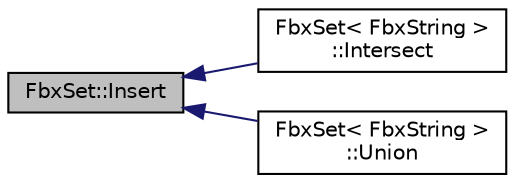 digraph "FbxSet::Insert"
{
  edge [fontname="Helvetica",fontsize="10",labelfontname="Helvetica",labelfontsize="10"];
  node [fontname="Helvetica",fontsize="10",shape=record];
  rankdir="LR";
  Node32 [label="FbxSet::Insert",height=0.2,width=0.4,color="black", fillcolor="grey75", style="filled", fontcolor="black"];
  Node32 -> Node33 [dir="back",color="midnightblue",fontsize="10",style="solid",fontname="Helvetica"];
  Node33 [label="FbxSet\< FbxString \>\l::Intersect",height=0.2,width=0.4,color="black", fillcolor="white", style="filled",URL="$class_fbx_set.html#abea1a48c480a2f3ac236f8ff198fc2ce"];
  Node32 -> Node34 [dir="back",color="midnightblue",fontsize="10",style="solid",fontname="Helvetica"];
  Node34 [label="FbxSet\< FbxString \>\l::Union",height=0.2,width=0.4,color="black", fillcolor="white", style="filled",URL="$class_fbx_set.html#a2a1a03dffe4d1b40a04bd48e4b6b3c10"];
}
